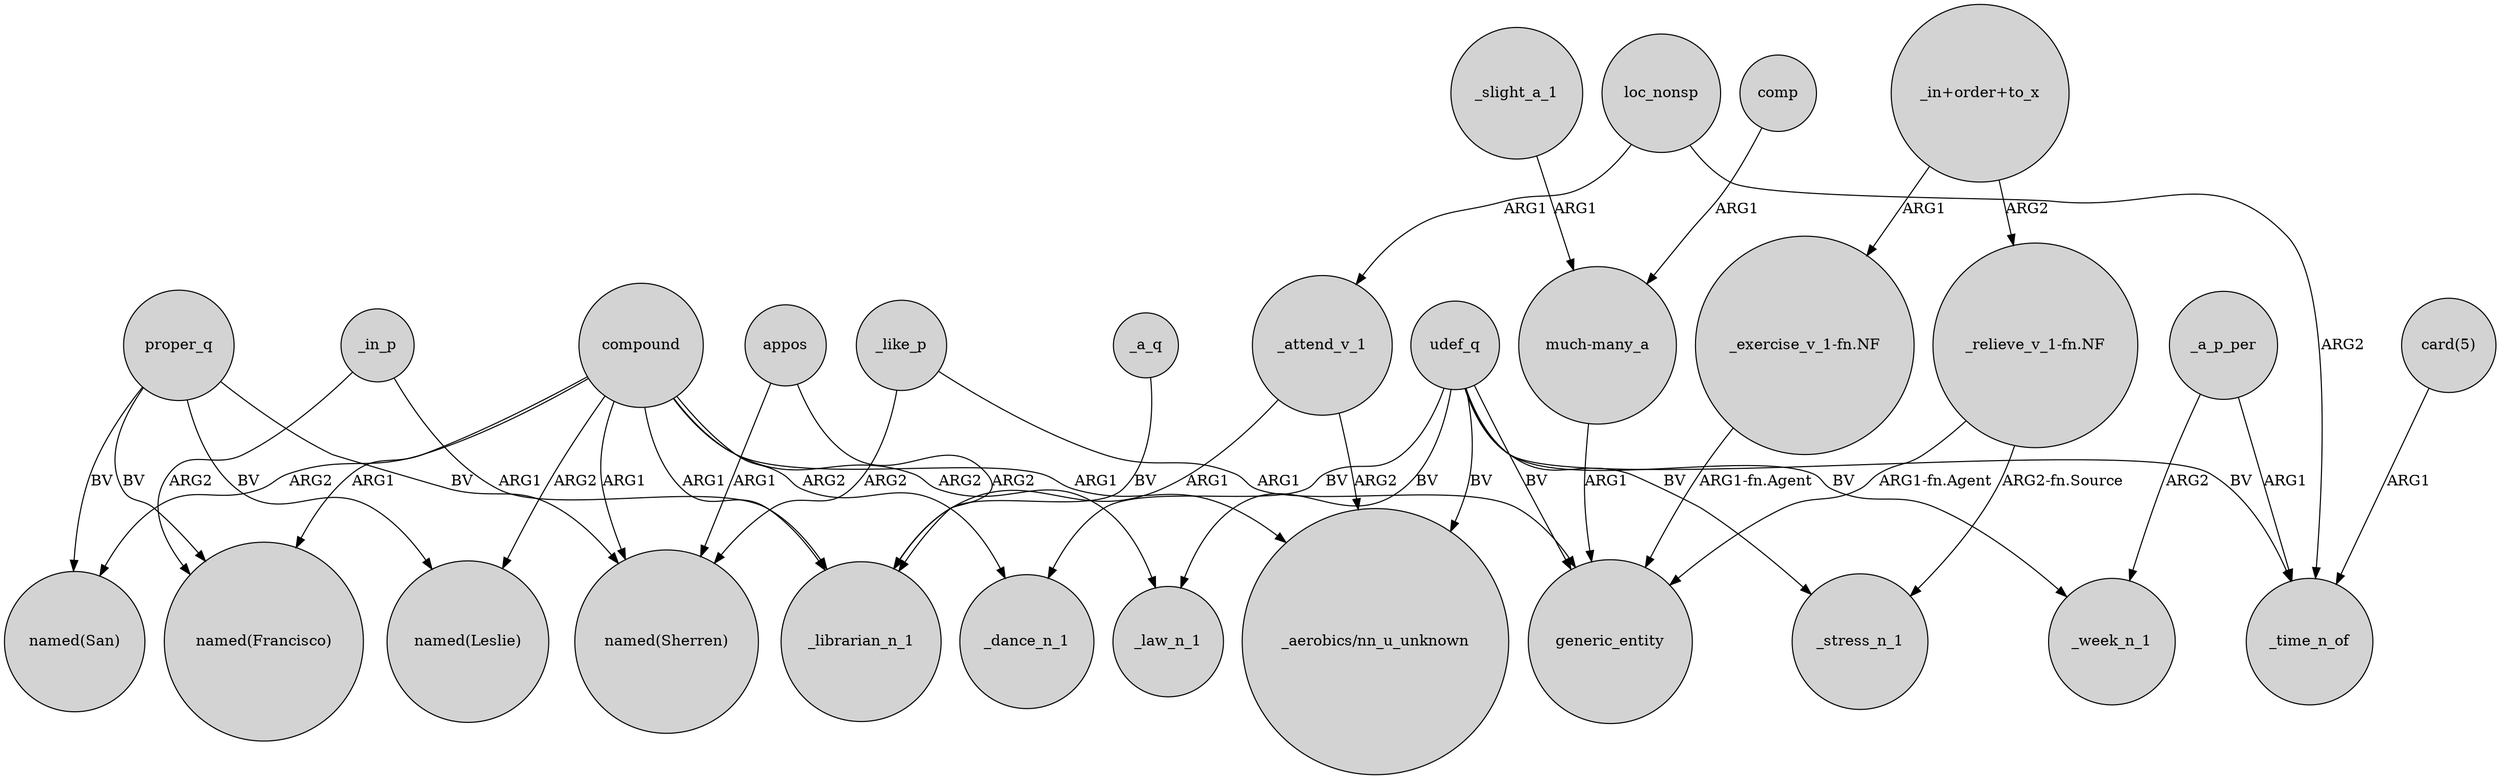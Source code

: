 digraph {
	node [shape=circle style=filled]
	"_relieve_v_1-fn.NF" -> _stress_n_1 [label="ARG2-fn.Source"]
	udef_q -> _dance_n_1 [label=BV]
	udef_q -> _stress_n_1 [label=BV]
	udef_q -> generic_entity [label=BV]
	compound -> _dance_n_1 [label=ARG2]
	proper_q -> "named(Francisco)" [label=BV]
	compound -> "named(San)" [label=ARG2]
	"_in+order+to_x" -> "_exercise_v_1-fn.NF" [label=ARG1]
	_attend_v_1 -> _librarian_n_1 [label=ARG1]
	"much-many_a" -> generic_entity [label=ARG1]
	loc_nonsp -> _time_n_of [label=ARG2]
	proper_q -> "named(Sherren)" [label=BV]
	udef_q -> _law_n_1 [label=BV]
	appos -> "named(Sherren)" [label=ARG1]
	compound -> "named(Sherren)" [label=ARG1]
	udef_q -> "_aerobics/nn_u_unknown" [label=BV]
	compound -> "named(Leslie)" [label=ARG2]
	loc_nonsp -> _attend_v_1 [label=ARG1]
	_a_p_per -> _time_n_of [label=ARG1]
	"_in+order+to_x" -> "_relieve_v_1-fn.NF" [label=ARG2]
	compound -> "_aerobics/nn_u_unknown" [label=ARG1]
	compound -> _librarian_n_1 [label=ARG1]
	_a_q -> _librarian_n_1 [label=BV]
	_like_p -> "named(Sherren)" [label=ARG2]
	comp -> "much-many_a" [label=ARG1]
	_in_p -> "named(Francisco)" [label=ARG2]
	udef_q -> _week_n_1 [label=BV]
	proper_q -> "named(Leslie)" [label=BV]
	_attend_v_1 -> "_aerobics/nn_u_unknown" [label=ARG2]
	udef_q -> _time_n_of [label=BV]
	_in_p -> _librarian_n_1 [label=ARG1]
	compound -> "named(Francisco)" [label=ARG1]
	_a_p_per -> _week_n_1 [label=ARG2]
	"card(5)" -> _time_n_of [label=ARG1]
	appos -> _librarian_n_1 [label=ARG2]
	"_relieve_v_1-fn.NF" -> generic_entity [label="ARG1-fn.Agent"]
	proper_q -> "named(San)" [label=BV]
	"_exercise_v_1-fn.NF" -> generic_entity [label="ARG1-fn.Agent"]
	_like_p -> generic_entity [label=ARG1]
	_slight_a_1 -> "much-many_a" [label=ARG1]
	compound -> _law_n_1 [label=ARG2]
}
